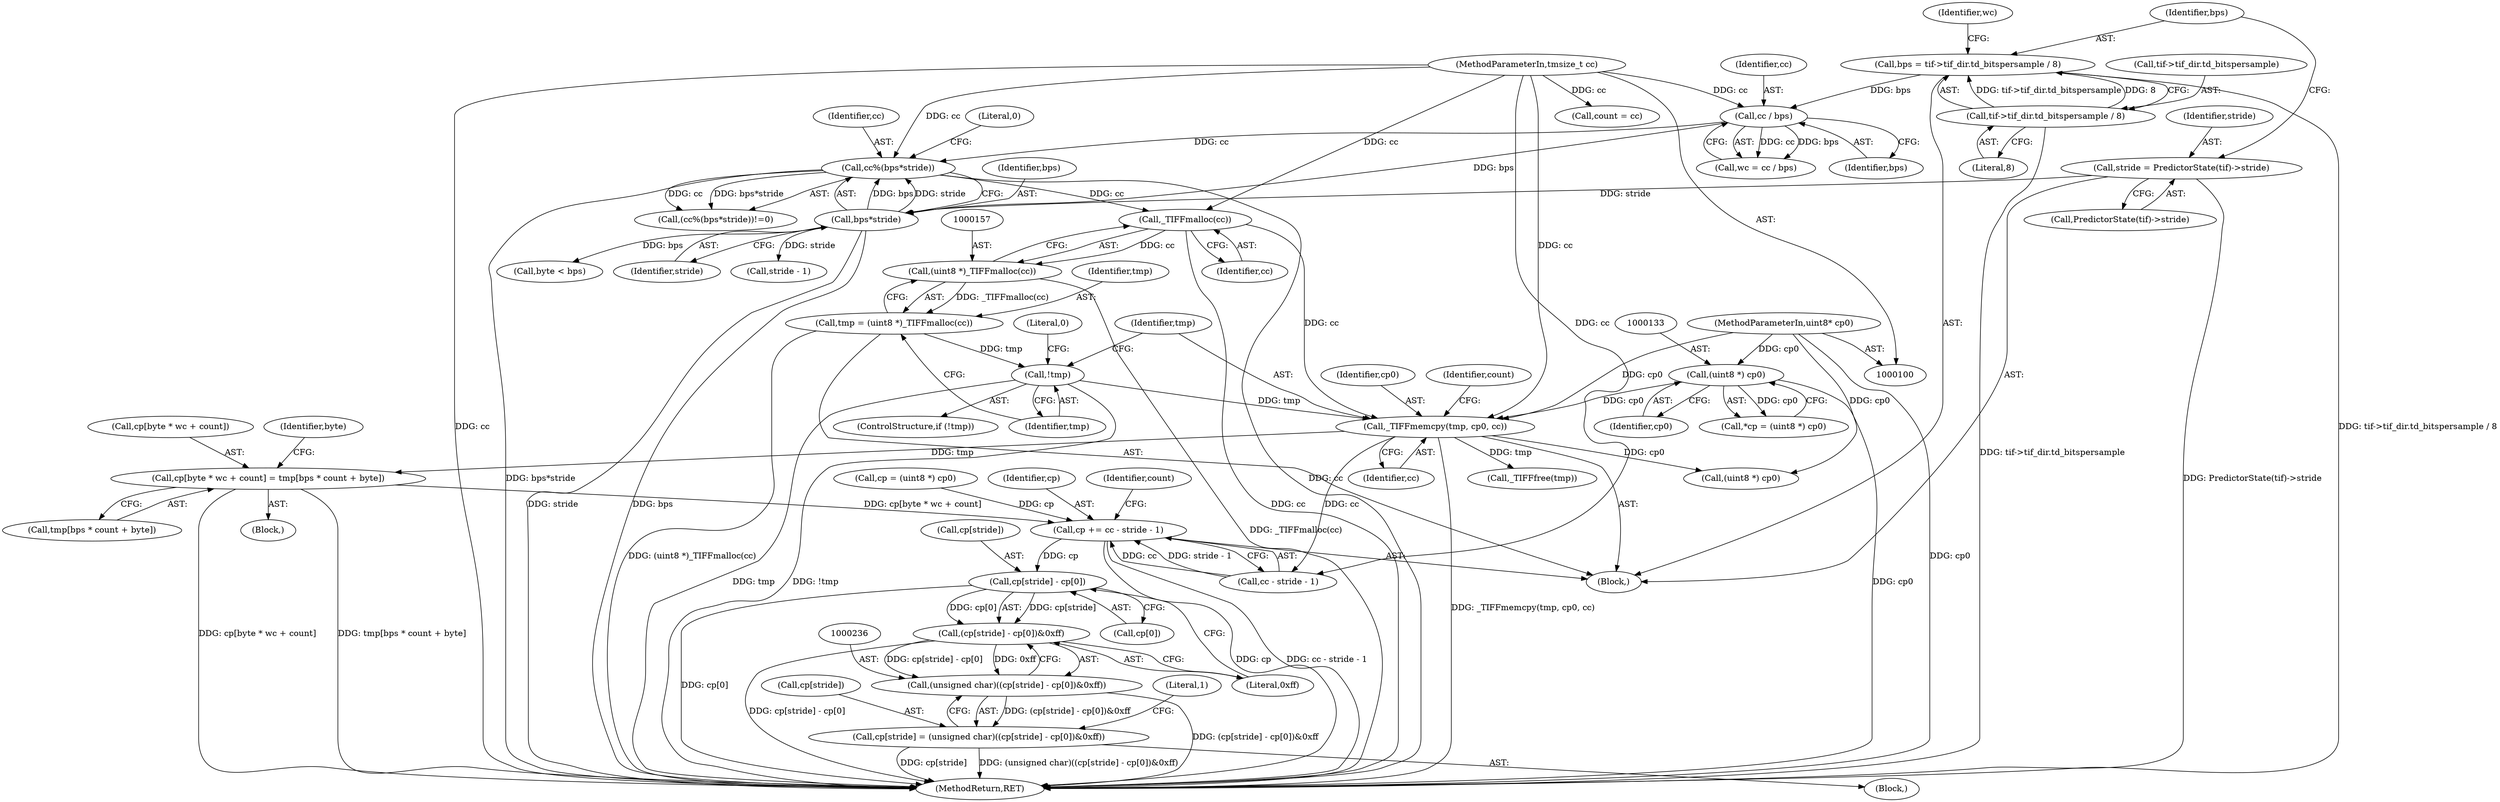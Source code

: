 digraph "0_libtiff_6a984bf7905c6621281588431f384e79d11a2e33_1@array" {
"1000190" [label="(Call,cp[byte * wc + count] = tmp[bps * count + byte])"];
"1000165" [label="(Call,_TIFFmemcpy(tmp, cp0, cc))"];
"1000161" [label="(Call,!tmp)"];
"1000154" [label="(Call,tmp = (uint8 *)_TIFFmalloc(cc))"];
"1000156" [label="(Call,(uint8 *)_TIFFmalloc(cc))"];
"1000158" [label="(Call,_TIFFmalloc(cc))"];
"1000138" [label="(Call,cc%(bps*stride))"];
"1000125" [label="(Call,cc / bps)"];
"1000103" [label="(MethodParameterIn,tmsize_t cc)"];
"1000113" [label="(Call,bps = tif->tif_dir.td_bitspersample / 8)"];
"1000115" [label="(Call,tif->tif_dir.td_bitspersample / 8)"];
"1000140" [label="(Call,bps*stride)"];
"1000106" [label="(Call,stride = PredictorState(tif)->stride)"];
"1000132" [label="(Call,(uint8 *) cp0)"];
"1000102" [label="(MethodParameterIn,uint8* cp0)"];
"1000212" [label="(Call,cp += cc - stride - 1)"];
"1000238" [label="(Call,cp[stride] - cp[0])"];
"1000237" [label="(Call,(cp[stride] - cp[0])&0xff)"];
"1000235" [label="(Call,(unsigned char)((cp[stride] - cp[0])&0xff))"];
"1000231" [label="(Call,cp[stride] = (unsigned char)((cp[stride] - cp[0])&0xff))"];
"1000116" [label="(Call,tif->tif_dir.td_bitspersample)"];
"1000140" [label="(Call,bps*stride)"];
"1000123" [label="(Call,wc = cc / bps)"];
"1000214" [label="(Call,cc - stride - 1)"];
"1000162" [label="(Identifier,tmp)"];
"1000198" [label="(Call,tmp[bps * count + byte])"];
"1000155" [label="(Identifier,tmp)"];
"1000127" [label="(Identifier,bps)"];
"1000166" [label="(Identifier,tmp)"];
"1000160" [label="(ControlStructure,if (!tmp))"];
"1000139" [label="(Identifier,cc)"];
"1000221" [label="(Identifier,count)"];
"1000209" [label="(Call,(uint8 *) cp0)"];
"1000143" [label="(Literal,0)"];
"1000220" [label="(Call,count = cc)"];
"1000168" [label="(Identifier,cc)"];
"1000248" [label="(MethodReturn,RET)"];
"1000104" [label="(Block,)"];
"1000190" [label="(Call,cp[byte * wc + count] = tmp[bps * count + byte])"];
"1000154" [label="(Call,tmp = (uint8 *)_TIFFmalloc(cc))"];
"1000188" [label="(Identifier,byte)"];
"1000134" [label="(Identifier,cp0)"];
"1000132" [label="(Call,(uint8 *) cp0)"];
"1000124" [label="(Identifier,wc)"];
"1000141" [label="(Identifier,bps)"];
"1000239" [label="(Call,cp[stride])"];
"1000235" [label="(Call,(unsigned char)((cp[stride] - cp[0])&0xff))"];
"1000121" [label="(Literal,8)"];
"1000205" [label="(Call,_TIFFfree(tmp))"];
"1000113" [label="(Call,bps = tif->tif_dir.td_bitspersample / 8)"];
"1000126" [label="(Identifier,cc)"];
"1000189" [label="(Block,)"];
"1000137" [label="(Call,(cc%(bps*stride))!=0)"];
"1000164" [label="(Literal,0)"];
"1000108" [label="(Call,PredictorState(tif)->stride)"];
"1000156" [label="(Call,(uint8 *)_TIFFmalloc(cc))"];
"1000184" [label="(Call,byte < bps)"];
"1000216" [label="(Call,stride - 1)"];
"1000115" [label="(Call,tif->tif_dir.td_bitspersample / 8)"];
"1000161" [label="(Call,!tmp)"];
"1000130" [label="(Call,*cp = (uint8 *) cp0)"];
"1000229" [label="(Block,)"];
"1000138" [label="(Call,cc%(bps*stride))"];
"1000125" [label="(Call,cc / bps)"];
"1000114" [label="(Identifier,bps)"];
"1000167" [label="(Identifier,cp0)"];
"1000207" [label="(Call,cp = (uint8 *) cp0)"];
"1000212" [label="(Call,cp += cc - stride - 1)"];
"1000159" [label="(Identifier,cc)"];
"1000231" [label="(Call,cp[stride] = (unsigned char)((cp[stride] - cp[0])&0xff))"];
"1000102" [label="(MethodParameterIn,uint8* cp0)"];
"1000247" [label="(Literal,1)"];
"1000191" [label="(Call,cp[byte * wc + count])"];
"1000103" [label="(MethodParameterIn,tmsize_t cc)"];
"1000142" [label="(Identifier,stride)"];
"1000213" [label="(Identifier,cp)"];
"1000238" [label="(Call,cp[stride] - cp[0])"];
"1000107" [label="(Identifier,stride)"];
"1000242" [label="(Call,cp[0])"];
"1000232" [label="(Call,cp[stride])"];
"1000237" [label="(Call,(cp[stride] - cp[0])&0xff)"];
"1000171" [label="(Identifier,count)"];
"1000165" [label="(Call,_TIFFmemcpy(tmp, cp0, cc))"];
"1000106" [label="(Call,stride = PredictorState(tif)->stride)"];
"1000158" [label="(Call,_TIFFmalloc(cc))"];
"1000245" [label="(Literal,0xff)"];
"1000190" -> "1000189"  [label="AST: "];
"1000190" -> "1000198"  [label="CFG: "];
"1000191" -> "1000190"  [label="AST: "];
"1000198" -> "1000190"  [label="AST: "];
"1000188" -> "1000190"  [label="CFG: "];
"1000190" -> "1000248"  [label="DDG: cp[byte * wc + count]"];
"1000190" -> "1000248"  [label="DDG: tmp[bps * count + byte]"];
"1000165" -> "1000190"  [label="DDG: tmp"];
"1000190" -> "1000212"  [label="DDG: cp[byte * wc + count]"];
"1000165" -> "1000104"  [label="AST: "];
"1000165" -> "1000168"  [label="CFG: "];
"1000166" -> "1000165"  [label="AST: "];
"1000167" -> "1000165"  [label="AST: "];
"1000168" -> "1000165"  [label="AST: "];
"1000171" -> "1000165"  [label="CFG: "];
"1000165" -> "1000248"  [label="DDG: _TIFFmemcpy(tmp, cp0, cc)"];
"1000161" -> "1000165"  [label="DDG: tmp"];
"1000132" -> "1000165"  [label="DDG: cp0"];
"1000102" -> "1000165"  [label="DDG: cp0"];
"1000158" -> "1000165"  [label="DDG: cc"];
"1000103" -> "1000165"  [label="DDG: cc"];
"1000165" -> "1000205"  [label="DDG: tmp"];
"1000165" -> "1000209"  [label="DDG: cp0"];
"1000165" -> "1000214"  [label="DDG: cc"];
"1000161" -> "1000160"  [label="AST: "];
"1000161" -> "1000162"  [label="CFG: "];
"1000162" -> "1000161"  [label="AST: "];
"1000164" -> "1000161"  [label="CFG: "];
"1000166" -> "1000161"  [label="CFG: "];
"1000161" -> "1000248"  [label="DDG: tmp"];
"1000161" -> "1000248"  [label="DDG: !tmp"];
"1000154" -> "1000161"  [label="DDG: tmp"];
"1000154" -> "1000104"  [label="AST: "];
"1000154" -> "1000156"  [label="CFG: "];
"1000155" -> "1000154"  [label="AST: "];
"1000156" -> "1000154"  [label="AST: "];
"1000162" -> "1000154"  [label="CFG: "];
"1000154" -> "1000248"  [label="DDG: (uint8 *)_TIFFmalloc(cc)"];
"1000156" -> "1000154"  [label="DDG: _TIFFmalloc(cc)"];
"1000156" -> "1000158"  [label="CFG: "];
"1000157" -> "1000156"  [label="AST: "];
"1000158" -> "1000156"  [label="AST: "];
"1000156" -> "1000248"  [label="DDG: _TIFFmalloc(cc)"];
"1000158" -> "1000156"  [label="DDG: cc"];
"1000158" -> "1000159"  [label="CFG: "];
"1000159" -> "1000158"  [label="AST: "];
"1000158" -> "1000248"  [label="DDG: cc"];
"1000138" -> "1000158"  [label="DDG: cc"];
"1000103" -> "1000158"  [label="DDG: cc"];
"1000138" -> "1000137"  [label="AST: "];
"1000138" -> "1000140"  [label="CFG: "];
"1000139" -> "1000138"  [label="AST: "];
"1000140" -> "1000138"  [label="AST: "];
"1000143" -> "1000138"  [label="CFG: "];
"1000138" -> "1000248"  [label="DDG: cc"];
"1000138" -> "1000248"  [label="DDG: bps*stride"];
"1000138" -> "1000137"  [label="DDG: cc"];
"1000138" -> "1000137"  [label="DDG: bps*stride"];
"1000125" -> "1000138"  [label="DDG: cc"];
"1000103" -> "1000138"  [label="DDG: cc"];
"1000140" -> "1000138"  [label="DDG: bps"];
"1000140" -> "1000138"  [label="DDG: stride"];
"1000125" -> "1000123"  [label="AST: "];
"1000125" -> "1000127"  [label="CFG: "];
"1000126" -> "1000125"  [label="AST: "];
"1000127" -> "1000125"  [label="AST: "];
"1000123" -> "1000125"  [label="CFG: "];
"1000125" -> "1000123"  [label="DDG: cc"];
"1000125" -> "1000123"  [label="DDG: bps"];
"1000103" -> "1000125"  [label="DDG: cc"];
"1000113" -> "1000125"  [label="DDG: bps"];
"1000125" -> "1000140"  [label="DDG: bps"];
"1000103" -> "1000100"  [label="AST: "];
"1000103" -> "1000248"  [label="DDG: cc"];
"1000103" -> "1000214"  [label="DDG: cc"];
"1000103" -> "1000220"  [label="DDG: cc"];
"1000113" -> "1000104"  [label="AST: "];
"1000113" -> "1000115"  [label="CFG: "];
"1000114" -> "1000113"  [label="AST: "];
"1000115" -> "1000113"  [label="AST: "];
"1000124" -> "1000113"  [label="CFG: "];
"1000113" -> "1000248"  [label="DDG: tif->tif_dir.td_bitspersample / 8"];
"1000115" -> "1000113"  [label="DDG: tif->tif_dir.td_bitspersample"];
"1000115" -> "1000113"  [label="DDG: 8"];
"1000115" -> "1000121"  [label="CFG: "];
"1000116" -> "1000115"  [label="AST: "];
"1000121" -> "1000115"  [label="AST: "];
"1000115" -> "1000248"  [label="DDG: tif->tif_dir.td_bitspersample"];
"1000140" -> "1000142"  [label="CFG: "];
"1000141" -> "1000140"  [label="AST: "];
"1000142" -> "1000140"  [label="AST: "];
"1000140" -> "1000248"  [label="DDG: stride"];
"1000140" -> "1000248"  [label="DDG: bps"];
"1000106" -> "1000140"  [label="DDG: stride"];
"1000140" -> "1000184"  [label="DDG: bps"];
"1000140" -> "1000216"  [label="DDG: stride"];
"1000106" -> "1000104"  [label="AST: "];
"1000106" -> "1000108"  [label="CFG: "];
"1000107" -> "1000106"  [label="AST: "];
"1000108" -> "1000106"  [label="AST: "];
"1000114" -> "1000106"  [label="CFG: "];
"1000106" -> "1000248"  [label="DDG: PredictorState(tif)->stride"];
"1000132" -> "1000130"  [label="AST: "];
"1000132" -> "1000134"  [label="CFG: "];
"1000133" -> "1000132"  [label="AST: "];
"1000134" -> "1000132"  [label="AST: "];
"1000130" -> "1000132"  [label="CFG: "];
"1000132" -> "1000248"  [label="DDG: cp0"];
"1000132" -> "1000130"  [label="DDG: cp0"];
"1000102" -> "1000132"  [label="DDG: cp0"];
"1000102" -> "1000100"  [label="AST: "];
"1000102" -> "1000248"  [label="DDG: cp0"];
"1000102" -> "1000209"  [label="DDG: cp0"];
"1000212" -> "1000104"  [label="AST: "];
"1000212" -> "1000214"  [label="CFG: "];
"1000213" -> "1000212"  [label="AST: "];
"1000214" -> "1000212"  [label="AST: "];
"1000221" -> "1000212"  [label="CFG: "];
"1000212" -> "1000248"  [label="DDG: cc - stride - 1"];
"1000212" -> "1000248"  [label="DDG: cp"];
"1000214" -> "1000212"  [label="DDG: cc"];
"1000214" -> "1000212"  [label="DDG: stride - 1"];
"1000207" -> "1000212"  [label="DDG: cp"];
"1000212" -> "1000238"  [label="DDG: cp"];
"1000238" -> "1000237"  [label="AST: "];
"1000238" -> "1000242"  [label="CFG: "];
"1000239" -> "1000238"  [label="AST: "];
"1000242" -> "1000238"  [label="AST: "];
"1000245" -> "1000238"  [label="CFG: "];
"1000238" -> "1000248"  [label="DDG: cp[0]"];
"1000238" -> "1000237"  [label="DDG: cp[stride]"];
"1000238" -> "1000237"  [label="DDG: cp[0]"];
"1000237" -> "1000235"  [label="AST: "];
"1000237" -> "1000245"  [label="CFG: "];
"1000245" -> "1000237"  [label="AST: "];
"1000235" -> "1000237"  [label="CFG: "];
"1000237" -> "1000248"  [label="DDG: cp[stride] - cp[0]"];
"1000237" -> "1000235"  [label="DDG: cp[stride] - cp[0]"];
"1000237" -> "1000235"  [label="DDG: 0xff"];
"1000235" -> "1000231"  [label="AST: "];
"1000236" -> "1000235"  [label="AST: "];
"1000231" -> "1000235"  [label="CFG: "];
"1000235" -> "1000248"  [label="DDG: (cp[stride] - cp[0])&0xff"];
"1000235" -> "1000231"  [label="DDG: (cp[stride] - cp[0])&0xff"];
"1000231" -> "1000229"  [label="AST: "];
"1000232" -> "1000231"  [label="AST: "];
"1000247" -> "1000231"  [label="CFG: "];
"1000231" -> "1000248"  [label="DDG: cp[stride]"];
"1000231" -> "1000248"  [label="DDG: (unsigned char)((cp[stride] - cp[0])&0xff)"];
}
